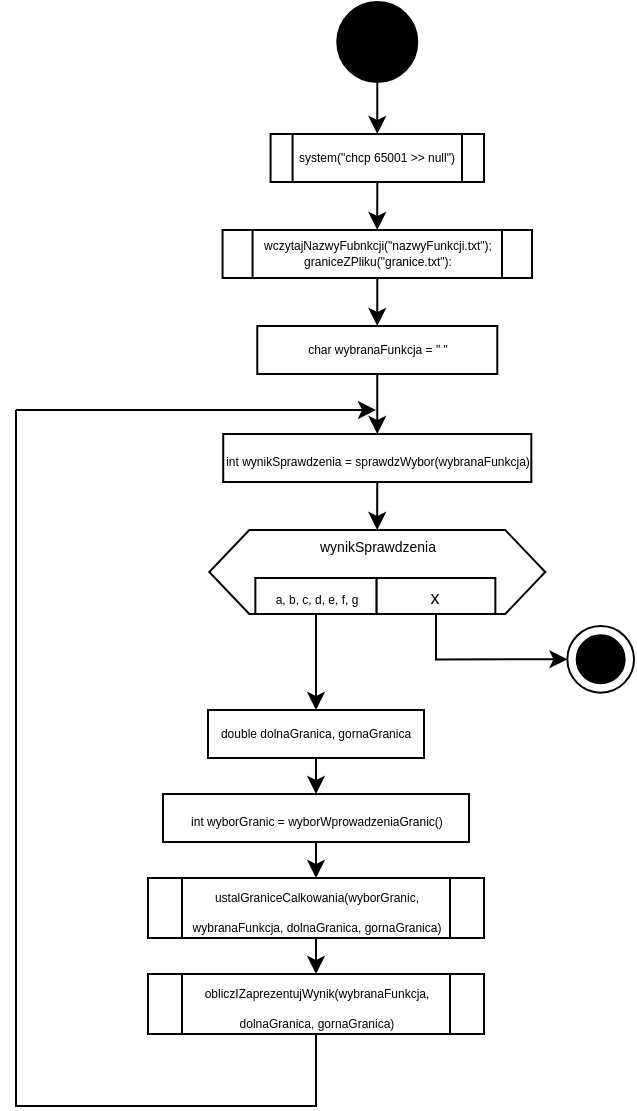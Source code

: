 <mxfile version="26.0.11">
  <diagram name="Страница — 1" id="kmBG-zK_c7b2vrmxiv7J">
    <mxGraphModel dx="1050" dy="557" grid="1" gridSize="6" guides="1" tooltips="1" connect="1" arrows="1" fold="1" page="1" pageScale="1" pageWidth="827" pageHeight="1169" math="0" shadow="0">
      <root>
        <mxCell id="0" />
        <mxCell id="1" parent="0" />
        <mxCell id="KZRkceOoxlusmaqCHyQE-10" style="edgeStyle=orthogonalEdgeStyle;rounded=0;orthogonalLoop=1;jettySize=auto;html=1;exitX=0.5;exitY=1;exitDx=0;exitDy=0;entryX=0.5;entryY=0;entryDx=0;entryDy=0;" edge="1" parent="1" source="lhlynafi9lXWI87qRTMh-3" target="lhlynafi9lXWI87qRTMh-5">
          <mxGeometry relative="1" as="geometry" />
        </mxCell>
        <mxCell id="lhlynafi9lXWI87qRTMh-3" value="" style="ellipse;whiteSpace=wrap;html=1;aspect=fixed;strokeColor=#000000;fillColor=#000000;gradientColor=none;" parent="1" vertex="1">
          <mxGeometry x="400.64" y="24" width="40" height="40" as="geometry" />
        </mxCell>
        <mxCell id="KZRkceOoxlusmaqCHyQE-9" style="edgeStyle=orthogonalEdgeStyle;rounded=0;orthogonalLoop=1;jettySize=auto;html=1;exitX=0.5;exitY=1;exitDx=0;exitDy=0;entryX=0.5;entryY=0;entryDx=0;entryDy=0;" edge="1" parent="1" source="lhlynafi9lXWI87qRTMh-5" target="lhlynafi9lXWI87qRTMh-9">
          <mxGeometry relative="1" as="geometry" />
        </mxCell>
        <mxCell id="lhlynafi9lXWI87qRTMh-5" value="system(&quot;chcp 65001 &amp;gt;&amp;gt; null&quot;)" style="shape=process;whiteSpace=wrap;html=1;backgroundOutline=1;fontSize=6;" parent="1" vertex="1">
          <mxGeometry x="367.29" y="90" width="106.71" height="24" as="geometry" />
        </mxCell>
        <mxCell id="KZRkceOoxlusmaqCHyQE-8" style="edgeStyle=orthogonalEdgeStyle;rounded=0;orthogonalLoop=1;jettySize=auto;html=1;exitX=0.5;exitY=1;exitDx=0;exitDy=0;entryX=0.5;entryY=0;entryDx=0;entryDy=0;" edge="1" parent="1" source="lhlynafi9lXWI87qRTMh-9" target="lhlynafi9lXWI87qRTMh-10">
          <mxGeometry relative="1" as="geometry" />
        </mxCell>
        <mxCell id="lhlynafi9lXWI87qRTMh-9" value="wczytajNazwyFubnkcji(&quot;nazwyFunkcji.txt&quot;);&lt;br&gt;graniceZPliku(&quot;granice.txt&quot;):" style="shape=process;whiteSpace=wrap;html=1;backgroundOutline=1;fontSize=6;" parent="1" vertex="1">
          <mxGeometry x="343.28" y="138" width="154.72" height="24" as="geometry" />
        </mxCell>
        <mxCell id="KZRkceOoxlusmaqCHyQE-33" style="edgeStyle=orthogonalEdgeStyle;rounded=0;orthogonalLoop=1;jettySize=auto;html=1;exitX=0.5;exitY=1;exitDx=0;exitDy=0;entryX=0.5;entryY=0;entryDx=0;entryDy=0;" edge="1" parent="1" source="lhlynafi9lXWI87qRTMh-10" target="KZRkceOoxlusmaqCHyQE-31">
          <mxGeometry relative="1" as="geometry" />
        </mxCell>
        <mxCell id="lhlynafi9lXWI87qRTMh-10" value="char wybranaFunkcja = &quot; &quot;" style="rounded=0;whiteSpace=wrap;html=1;fontSize=6;" parent="1" vertex="1">
          <mxGeometry x="360.64" y="186" width="120" height="24" as="geometry" />
        </mxCell>
        <mxCell id="KZRkceOoxlusmaqCHyQE-40" style="edgeStyle=orthogonalEdgeStyle;rounded=0;orthogonalLoop=1;jettySize=auto;html=1;exitX=0.5;exitY=1;exitDx=0;exitDy=0;entryX=0.5;entryY=0;entryDx=0;entryDy=0;" edge="1" parent="1" source="KZRkceOoxlusmaqCHyQE-4" target="KZRkceOoxlusmaqCHyQE-36">
          <mxGeometry relative="1" as="geometry" />
        </mxCell>
        <mxCell id="KZRkceOoxlusmaqCHyQE-4" value="double dolnaGranica, gornaGranica" style="rounded=0;whiteSpace=wrap;html=1;fontSize=6;" vertex="1" parent="1">
          <mxGeometry x="336" y="378" width="108" height="24" as="geometry" />
        </mxCell>
        <mxCell id="KZRkceOoxlusmaqCHyQE-14" value="" style="ellipse;whiteSpace=wrap;html=1;aspect=fixed;" vertex="1" parent="1">
          <mxGeometry x="515.68" y="336" width="33.32" height="33.32" as="geometry" />
        </mxCell>
        <mxCell id="KZRkceOoxlusmaqCHyQE-15" value="" style="ellipse;whiteSpace=wrap;html=1;aspect=fixed;fillColor=#000000;" vertex="1" parent="1">
          <mxGeometry x="520.34" y="340.66" width="24" height="24" as="geometry" />
        </mxCell>
        <mxCell id="KZRkceOoxlusmaqCHyQE-23" value="&lt;p&gt;&lt;span style=&quot;font-size: 7px;&quot;&gt;wynikSprawdzenia&lt;br&gt;&lt;br&gt;&lt;br&gt;&lt;/span&gt;&lt;/p&gt;" style="shape=hexagon;perimeter=hexagonPerimeter2;whiteSpace=wrap;html=1;fixedSize=1;direction=west;align=center;" vertex="1" parent="1">
          <mxGeometry x="336.64" y="288" width="168" height="42" as="geometry" />
        </mxCell>
        <mxCell id="KZRkceOoxlusmaqCHyQE-29" style="edgeStyle=orthogonalEdgeStyle;rounded=0;orthogonalLoop=1;jettySize=auto;html=1;exitX=0.5;exitY=1;exitDx=0;exitDy=0;entryX=0.5;entryY=0;entryDx=0;entryDy=0;" edge="1" parent="1" source="KZRkceOoxlusmaqCHyQE-25" target="KZRkceOoxlusmaqCHyQE-4">
          <mxGeometry relative="1" as="geometry" />
        </mxCell>
        <mxCell id="KZRkceOoxlusmaqCHyQE-25" value="&lt;font style=&quot;font-size: 6px;&quot;&gt;a, b, c, d, e, f, g&lt;/font&gt;" style="rounded=0;whiteSpace=wrap;html=1;" vertex="1" parent="1">
          <mxGeometry x="359.68" y="312" width="60.64" height="18" as="geometry" />
        </mxCell>
        <mxCell id="KZRkceOoxlusmaqCHyQE-28" style="edgeStyle=orthogonalEdgeStyle;rounded=0;orthogonalLoop=1;jettySize=auto;html=1;exitX=0.5;exitY=1;exitDx=0;exitDy=0;entryX=0;entryY=0.5;entryDx=0;entryDy=0;" edge="1" parent="1" source="KZRkceOoxlusmaqCHyQE-26" target="KZRkceOoxlusmaqCHyQE-14">
          <mxGeometry relative="1" as="geometry" />
        </mxCell>
        <mxCell id="KZRkceOoxlusmaqCHyQE-26" value="&lt;font style=&quot;font-size: 9px;&quot;&gt;x&lt;/font&gt;" style="rounded=0;whiteSpace=wrap;html=1;" vertex="1" parent="1">
          <mxGeometry x="420.32" y="312" width="59.36" height="18" as="geometry" />
        </mxCell>
        <mxCell id="KZRkceOoxlusmaqCHyQE-35" style="edgeStyle=orthogonalEdgeStyle;rounded=0;orthogonalLoop=1;jettySize=auto;html=1;exitX=0.5;exitY=1;exitDx=0;exitDy=0;" edge="1" parent="1" source="KZRkceOoxlusmaqCHyQE-31" target="KZRkceOoxlusmaqCHyQE-23">
          <mxGeometry relative="1" as="geometry" />
        </mxCell>
        <mxCell id="KZRkceOoxlusmaqCHyQE-31" value="&lt;font style=&quot;font-size: 6px;&quot;&gt;int wynikSprawdzenia = sprawdzWybor(wybranaFunkcja)&lt;/font&gt;" style="rounded=0;whiteSpace=wrap;html=1;" vertex="1" parent="1">
          <mxGeometry x="343.61" y="240" width="154.05" height="24" as="geometry" />
        </mxCell>
        <mxCell id="KZRkceOoxlusmaqCHyQE-41" style="edgeStyle=orthogonalEdgeStyle;rounded=0;orthogonalLoop=1;jettySize=auto;html=1;exitX=0.5;exitY=1;exitDx=0;exitDy=0;entryX=0.5;entryY=0;entryDx=0;entryDy=0;" edge="1" parent="1" source="KZRkceOoxlusmaqCHyQE-36" target="KZRkceOoxlusmaqCHyQE-37">
          <mxGeometry relative="1" as="geometry" />
        </mxCell>
        <mxCell id="KZRkceOoxlusmaqCHyQE-36" value="&lt;font style=&quot;font-size: 6px;&quot;&gt;int wyborGranic = wyborWprowadzeniaGranic()&lt;/font&gt;" style="rounded=0;whiteSpace=wrap;html=1;" vertex="1" parent="1">
          <mxGeometry x="313.5" y="420" width="153" height="24" as="geometry" />
        </mxCell>
        <mxCell id="KZRkceOoxlusmaqCHyQE-42" style="edgeStyle=orthogonalEdgeStyle;rounded=0;orthogonalLoop=1;jettySize=auto;html=1;exitX=0.5;exitY=1;exitDx=0;exitDy=0;entryX=0.5;entryY=0;entryDx=0;entryDy=0;" edge="1" parent="1" source="KZRkceOoxlusmaqCHyQE-37" target="KZRkceOoxlusmaqCHyQE-39">
          <mxGeometry relative="1" as="geometry" />
        </mxCell>
        <mxCell id="KZRkceOoxlusmaqCHyQE-37" value="&lt;font style=&quot;font-size: 6px;&quot;&gt;ustalGraniceCalkowania(wyborGranic, wybranaFunkcja, dolnaGranica, gornaGranica)&lt;/font&gt;" style="shape=process;whiteSpace=wrap;html=1;backgroundOutline=1;" vertex="1" parent="1">
          <mxGeometry x="306" y="462" width="168" height="30" as="geometry" />
        </mxCell>
        <mxCell id="KZRkceOoxlusmaqCHyQE-39" value="&lt;font style=&quot;font-size: 6px;&quot;&gt;obliczIZaprezentujWynik(wybranaFunkcja, dolnaGranica, gornaGranica)&lt;/font&gt;" style="shape=process;whiteSpace=wrap;html=1;backgroundOutline=1;" vertex="1" parent="1">
          <mxGeometry x="306" y="510" width="168" height="30" as="geometry" />
        </mxCell>
        <mxCell id="KZRkceOoxlusmaqCHyQE-47" value="" style="endArrow=none;html=1;rounded=0;exitX=0;exitY=1;exitDx=0;exitDy=0;" edge="1" parent="1" source="KZRkceOoxlusmaqCHyQE-53">
          <mxGeometry width="50" height="50" relative="1" as="geometry">
            <mxPoint x="240" y="578" as="sourcePoint" />
            <mxPoint x="240" y="228" as="targetPoint" />
          </mxGeometry>
        </mxCell>
        <mxCell id="KZRkceOoxlusmaqCHyQE-48" value="" style="endArrow=classic;html=1;rounded=0;" edge="1" parent="1">
          <mxGeometry width="50" height="50" relative="1" as="geometry">
            <mxPoint x="240" y="228" as="sourcePoint" />
            <mxPoint x="420" y="228" as="targetPoint" />
          </mxGeometry>
        </mxCell>
        <mxCell id="KZRkceOoxlusmaqCHyQE-53" value="" style="shape=partialRectangle;whiteSpace=wrap;html=1;top=0;left=0;fillColor=none;" vertex="1" parent="1">
          <mxGeometry x="240" y="540" width="150" height="36" as="geometry" />
        </mxCell>
      </root>
    </mxGraphModel>
  </diagram>
</mxfile>
